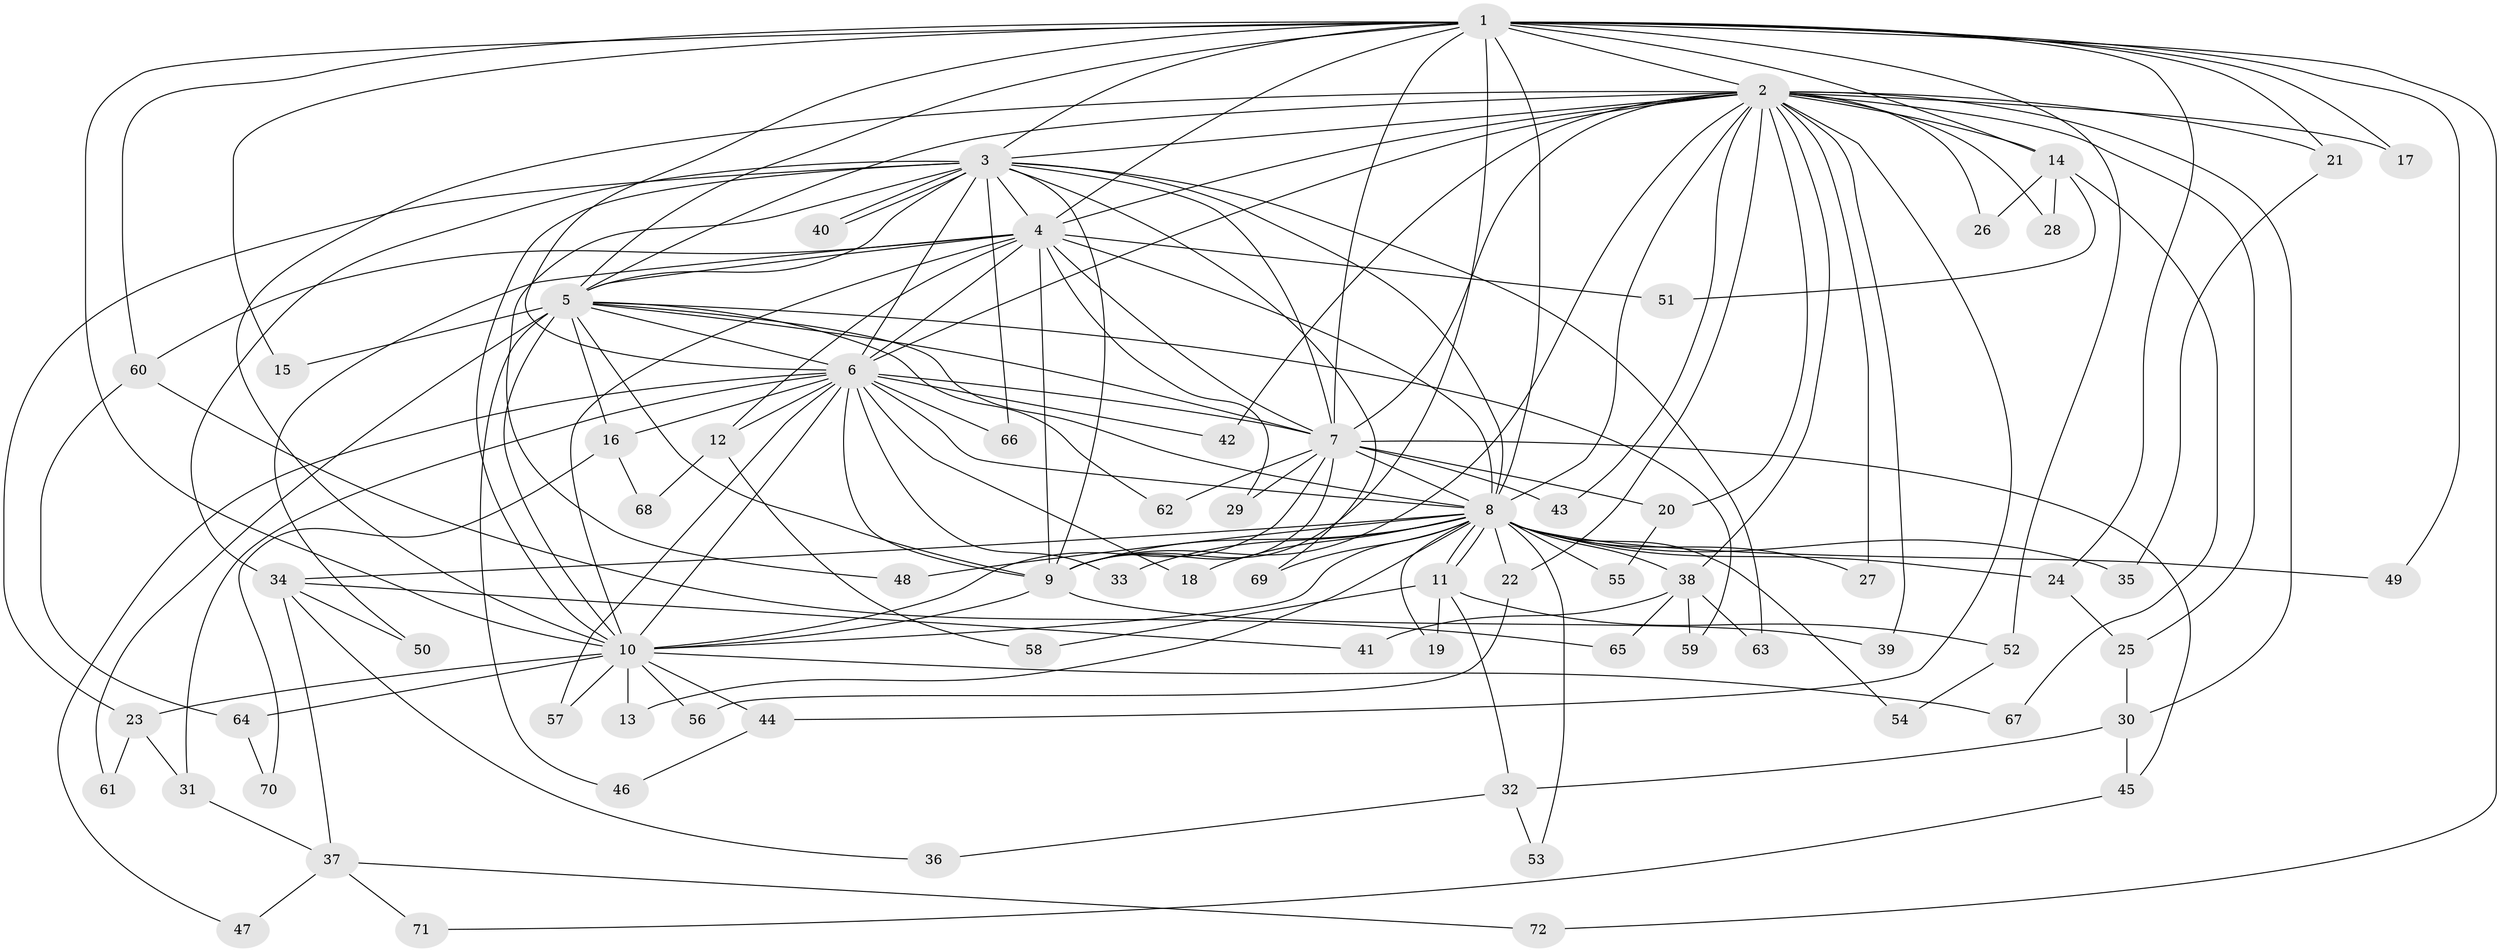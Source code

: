 // Generated by graph-tools (version 1.1) at 2025/49/03/09/25 03:49:40]
// undirected, 72 vertices, 169 edges
graph export_dot {
graph [start="1"]
  node [color=gray90,style=filled];
  1;
  2;
  3;
  4;
  5;
  6;
  7;
  8;
  9;
  10;
  11;
  12;
  13;
  14;
  15;
  16;
  17;
  18;
  19;
  20;
  21;
  22;
  23;
  24;
  25;
  26;
  27;
  28;
  29;
  30;
  31;
  32;
  33;
  34;
  35;
  36;
  37;
  38;
  39;
  40;
  41;
  42;
  43;
  44;
  45;
  46;
  47;
  48;
  49;
  50;
  51;
  52;
  53;
  54;
  55;
  56;
  57;
  58;
  59;
  60;
  61;
  62;
  63;
  64;
  65;
  66;
  67;
  68;
  69;
  70;
  71;
  72;
  1 -- 2;
  1 -- 3;
  1 -- 4;
  1 -- 5;
  1 -- 6;
  1 -- 7;
  1 -- 8;
  1 -- 9;
  1 -- 10;
  1 -- 14;
  1 -- 15;
  1 -- 17;
  1 -- 21;
  1 -- 24;
  1 -- 49;
  1 -- 52;
  1 -- 60;
  1 -- 72;
  2 -- 3;
  2 -- 4;
  2 -- 5;
  2 -- 6;
  2 -- 7;
  2 -- 8;
  2 -- 9;
  2 -- 10;
  2 -- 14;
  2 -- 17;
  2 -- 20;
  2 -- 21;
  2 -- 22;
  2 -- 25;
  2 -- 26;
  2 -- 27;
  2 -- 28;
  2 -- 30;
  2 -- 38;
  2 -- 39;
  2 -- 42;
  2 -- 43;
  2 -- 44;
  3 -- 4;
  3 -- 5;
  3 -- 6;
  3 -- 7;
  3 -- 8;
  3 -- 9;
  3 -- 10;
  3 -- 23;
  3 -- 34;
  3 -- 40;
  3 -- 40;
  3 -- 48;
  3 -- 63;
  3 -- 66;
  3 -- 69;
  4 -- 5;
  4 -- 6;
  4 -- 7;
  4 -- 8;
  4 -- 9;
  4 -- 10;
  4 -- 12;
  4 -- 29;
  4 -- 50;
  4 -- 51;
  4 -- 60;
  5 -- 6;
  5 -- 7;
  5 -- 8;
  5 -- 9;
  5 -- 10;
  5 -- 15;
  5 -- 16;
  5 -- 46;
  5 -- 59;
  5 -- 61;
  5 -- 62;
  6 -- 7;
  6 -- 8;
  6 -- 9;
  6 -- 10;
  6 -- 12;
  6 -- 16;
  6 -- 18;
  6 -- 31;
  6 -- 33;
  6 -- 42;
  6 -- 47;
  6 -- 57;
  6 -- 66;
  7 -- 8;
  7 -- 9;
  7 -- 10;
  7 -- 20;
  7 -- 29;
  7 -- 43;
  7 -- 45;
  7 -- 62;
  8 -- 9;
  8 -- 10;
  8 -- 11;
  8 -- 11;
  8 -- 13;
  8 -- 18;
  8 -- 19;
  8 -- 22;
  8 -- 24;
  8 -- 27;
  8 -- 33;
  8 -- 34;
  8 -- 35;
  8 -- 38;
  8 -- 48;
  8 -- 49;
  8 -- 53;
  8 -- 54;
  8 -- 55;
  8 -- 69;
  9 -- 10;
  9 -- 39;
  10 -- 13;
  10 -- 23;
  10 -- 44;
  10 -- 56;
  10 -- 57;
  10 -- 64;
  10 -- 67;
  11 -- 19;
  11 -- 32;
  11 -- 52;
  11 -- 58;
  12 -- 58;
  12 -- 68;
  14 -- 26;
  14 -- 28;
  14 -- 51;
  14 -- 67;
  16 -- 68;
  16 -- 70;
  20 -- 55;
  21 -- 35;
  22 -- 56;
  23 -- 31;
  23 -- 61;
  24 -- 25;
  25 -- 30;
  30 -- 32;
  30 -- 45;
  31 -- 37;
  32 -- 36;
  32 -- 53;
  34 -- 36;
  34 -- 37;
  34 -- 41;
  34 -- 50;
  37 -- 47;
  37 -- 71;
  37 -- 72;
  38 -- 41;
  38 -- 59;
  38 -- 63;
  38 -- 65;
  44 -- 46;
  45 -- 71;
  52 -- 54;
  60 -- 64;
  60 -- 65;
  64 -- 70;
}
